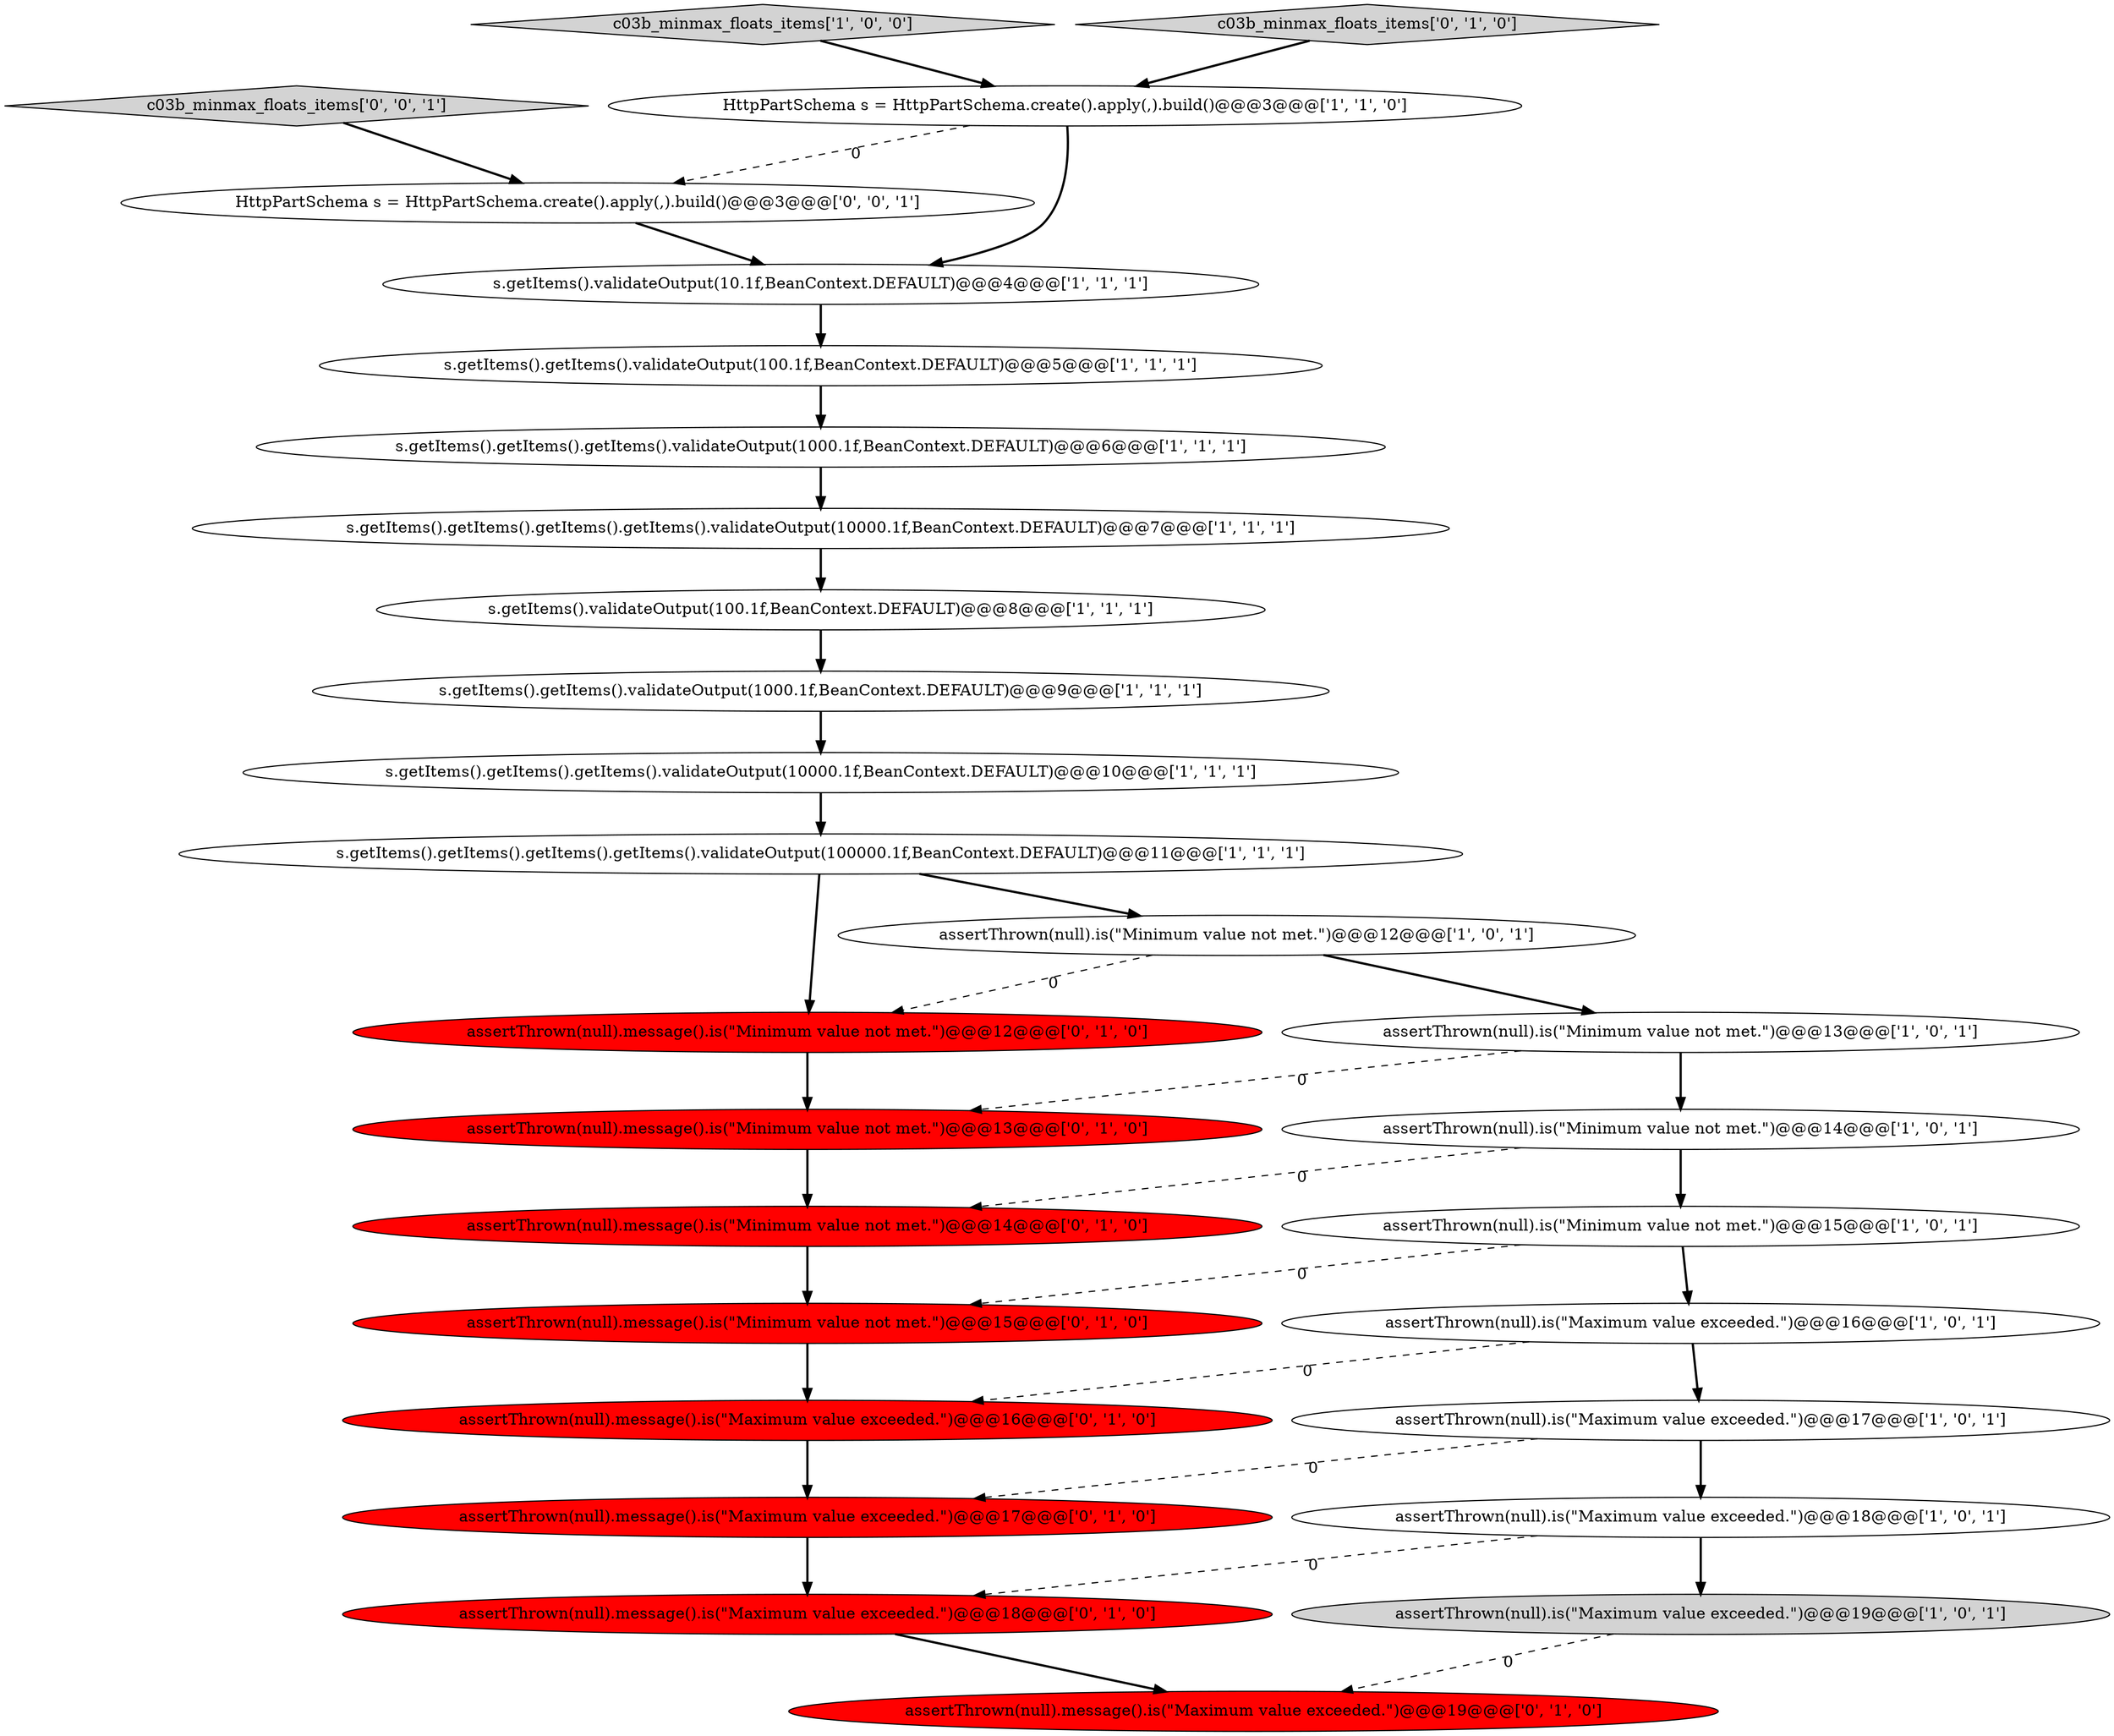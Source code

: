 digraph {
17 [style = filled, label = "assertThrown(null).is(\"Minimum value not met.\")@@@14@@@['1', '0', '1']", fillcolor = white, shape = ellipse image = "AAA0AAABBB1BBB"];
0 [style = filled, label = "HttpPartSchema s = HttpPartSchema.create().apply(,).build()@@@3@@@['1', '1', '0']", fillcolor = white, shape = ellipse image = "AAA0AAABBB1BBB"];
5 [style = filled, label = "s.getItems().getItems().getItems().validateOutput(10000.1f,BeanContext.DEFAULT)@@@10@@@['1', '1', '1']", fillcolor = white, shape = ellipse image = "AAA0AAABBB1BBB"];
27 [style = filled, label = "HttpPartSchema s = HttpPartSchema.create().apply(,).build()@@@3@@@['0', '0', '1']", fillcolor = white, shape = ellipse image = "AAA0AAABBB3BBB"];
3 [style = filled, label = "assertThrown(null).is(\"Maximum value exceeded.\")@@@18@@@['1', '0', '1']", fillcolor = white, shape = ellipse image = "AAA0AAABBB1BBB"];
1 [style = filled, label = "c03b_minmax_floats_items['1', '0', '0']", fillcolor = lightgray, shape = diamond image = "AAA0AAABBB1BBB"];
12 [style = filled, label = "s.getItems().getItems().validateOutput(100.1f,BeanContext.DEFAULT)@@@5@@@['1', '1', '1']", fillcolor = white, shape = ellipse image = "AAA0AAABBB1BBB"];
18 [style = filled, label = "assertThrown(null).message().is(\"Maximum value exceeded.\")@@@17@@@['0', '1', '0']", fillcolor = red, shape = ellipse image = "AAA1AAABBB2BBB"];
23 [style = filled, label = "c03b_minmax_floats_items['0', '1', '0']", fillcolor = lightgray, shape = diamond image = "AAA0AAABBB2BBB"];
14 [style = filled, label = "assertThrown(null).is(\"Minimum value not met.\")@@@15@@@['1', '0', '1']", fillcolor = white, shape = ellipse image = "AAA0AAABBB1BBB"];
8 [style = filled, label = "s.getItems().validateOutput(10.1f,BeanContext.DEFAULT)@@@4@@@['1', '1', '1']", fillcolor = white, shape = ellipse image = "AAA0AAABBB1BBB"];
2 [style = filled, label = "s.getItems().getItems().validateOutput(1000.1f,BeanContext.DEFAULT)@@@9@@@['1', '1', '1']", fillcolor = white, shape = ellipse image = "AAA0AAABBB1BBB"];
7 [style = filled, label = "s.getItems().getItems().getItems().validateOutput(1000.1f,BeanContext.DEFAULT)@@@6@@@['1', '1', '1']", fillcolor = white, shape = ellipse image = "AAA0AAABBB1BBB"];
26 [style = filled, label = "assertThrown(null).message().is(\"Maximum value exceeded.\")@@@18@@@['0', '1', '0']", fillcolor = red, shape = ellipse image = "AAA1AAABBB2BBB"];
25 [style = filled, label = "assertThrown(null).message().is(\"Minimum value not met.\")@@@12@@@['0', '1', '0']", fillcolor = red, shape = ellipse image = "AAA1AAABBB2BBB"];
19 [style = filled, label = "assertThrown(null).message().is(\"Maximum value exceeded.\")@@@16@@@['0', '1', '0']", fillcolor = red, shape = ellipse image = "AAA1AAABBB2BBB"];
28 [style = filled, label = "c03b_minmax_floats_items['0', '0', '1']", fillcolor = lightgray, shape = diamond image = "AAA0AAABBB3BBB"];
6 [style = filled, label = "s.getItems().getItems().getItems().getItems().validateOutput(100000.1f,BeanContext.DEFAULT)@@@11@@@['1', '1', '1']", fillcolor = white, shape = ellipse image = "AAA0AAABBB1BBB"];
21 [style = filled, label = "assertThrown(null).message().is(\"Minimum value not met.\")@@@13@@@['0', '1', '0']", fillcolor = red, shape = ellipse image = "AAA1AAABBB2BBB"];
4 [style = filled, label = "assertThrown(null).is(\"Minimum value not met.\")@@@13@@@['1', '0', '1']", fillcolor = white, shape = ellipse image = "AAA0AAABBB1BBB"];
13 [style = filled, label = "assertThrown(null).is(\"Minimum value not met.\")@@@12@@@['1', '0', '1']", fillcolor = white, shape = ellipse image = "AAA0AAABBB1BBB"];
20 [style = filled, label = "assertThrown(null).message().is(\"Minimum value not met.\")@@@15@@@['0', '1', '0']", fillcolor = red, shape = ellipse image = "AAA1AAABBB2BBB"];
24 [style = filled, label = "assertThrown(null).message().is(\"Minimum value not met.\")@@@14@@@['0', '1', '0']", fillcolor = red, shape = ellipse image = "AAA1AAABBB2BBB"];
22 [style = filled, label = "assertThrown(null).message().is(\"Maximum value exceeded.\")@@@19@@@['0', '1', '0']", fillcolor = red, shape = ellipse image = "AAA1AAABBB2BBB"];
10 [style = filled, label = "s.getItems().validateOutput(100.1f,BeanContext.DEFAULT)@@@8@@@['1', '1', '1']", fillcolor = white, shape = ellipse image = "AAA0AAABBB1BBB"];
11 [style = filled, label = "assertThrown(null).is(\"Maximum value exceeded.\")@@@17@@@['1', '0', '1']", fillcolor = white, shape = ellipse image = "AAA0AAABBB1BBB"];
15 [style = filled, label = "assertThrown(null).is(\"Maximum value exceeded.\")@@@16@@@['1', '0', '1']", fillcolor = white, shape = ellipse image = "AAA0AAABBB1BBB"];
9 [style = filled, label = "s.getItems().getItems().getItems().getItems().validateOutput(10000.1f,BeanContext.DEFAULT)@@@7@@@['1', '1', '1']", fillcolor = white, shape = ellipse image = "AAA0AAABBB1BBB"];
16 [style = filled, label = "assertThrown(null).is(\"Maximum value exceeded.\")@@@19@@@['1', '0', '1']", fillcolor = lightgray, shape = ellipse image = "AAA0AAABBB1BBB"];
16->22 [style = dashed, label="0"];
19->18 [style = bold, label=""];
4->17 [style = bold, label=""];
3->26 [style = dashed, label="0"];
17->24 [style = dashed, label="0"];
18->26 [style = bold, label=""];
14->20 [style = dashed, label="0"];
21->24 [style = bold, label=""];
1->0 [style = bold, label=""];
15->19 [style = dashed, label="0"];
9->10 [style = bold, label=""];
3->16 [style = bold, label=""];
13->25 [style = dashed, label="0"];
0->27 [style = dashed, label="0"];
4->21 [style = dashed, label="0"];
23->0 [style = bold, label=""];
12->7 [style = bold, label=""];
26->22 [style = bold, label=""];
24->20 [style = bold, label=""];
7->9 [style = bold, label=""];
5->6 [style = bold, label=""];
15->11 [style = bold, label=""];
11->3 [style = bold, label=""];
17->14 [style = bold, label=""];
11->18 [style = dashed, label="0"];
6->13 [style = bold, label=""];
0->8 [style = bold, label=""];
10->2 [style = bold, label=""];
14->15 [style = bold, label=""];
28->27 [style = bold, label=""];
20->19 [style = bold, label=""];
27->8 [style = bold, label=""];
8->12 [style = bold, label=""];
25->21 [style = bold, label=""];
6->25 [style = bold, label=""];
2->5 [style = bold, label=""];
13->4 [style = bold, label=""];
}
